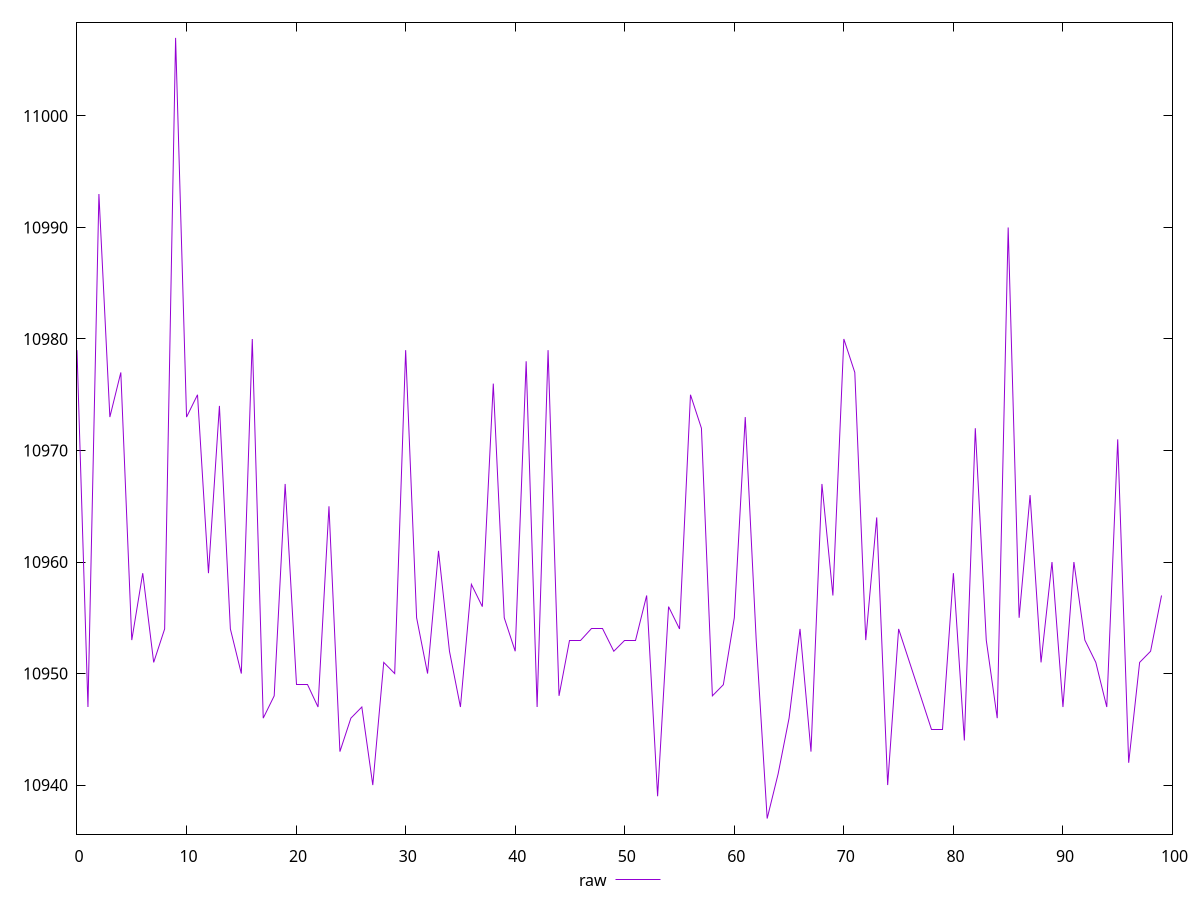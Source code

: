 reset
set terminal svg size 640, 490 enhanced background rgb 'white'
set output "reprap/metrics/samples/pages+cached+nointeractive/raw/values.svg"

$raw <<EOF
0 10979
1 10947
2 10993
3 10973
4 10977
5 10953
6 10959
7 10951
8 10954
9 11007
10 10973
11 10975
12 10959
13 10974
14 10954
15 10950
16 10980
17 10946
18 10948
19 10967
20 10949
21 10949
22 10947
23 10965
24 10943
25 10946
26 10947
27 10940
28 10951
29 10950
30 10979
31 10955
32 10950
33 10961
34 10952
35 10947
36 10958
37 10956
38 10976
39 10955
40 10952
41 10978
42 10947
43 10979
44 10948
45 10953
46 10953
47 10954
48 10954
49 10952
50 10953
51 10953
52 10957
53 10939
54 10956
55 10954
56 10975
57 10972
58 10948
59 10949
60 10955
61 10973
62 10953
63 10937
64 10941
65 10946
66 10954
67 10943
68 10967
69 10957
70 10980
71 10977
72 10953
73 10964
74 10940
75 10954
76 10951
77 10948
78 10945
79 10945
80 10959
81 10944
82 10972
83 10953
84 10946
85 10990
86 10955
87 10966
88 10951
89 10960
90 10947
91 10960
92 10953
93 10951
94 10947
95 10971
96 10942
97 10951
98 10952
99 10957
EOF

set key outside below
set yrange [10935.6:11008.4]

plot \
  $raw title "raw" with line, \


reset